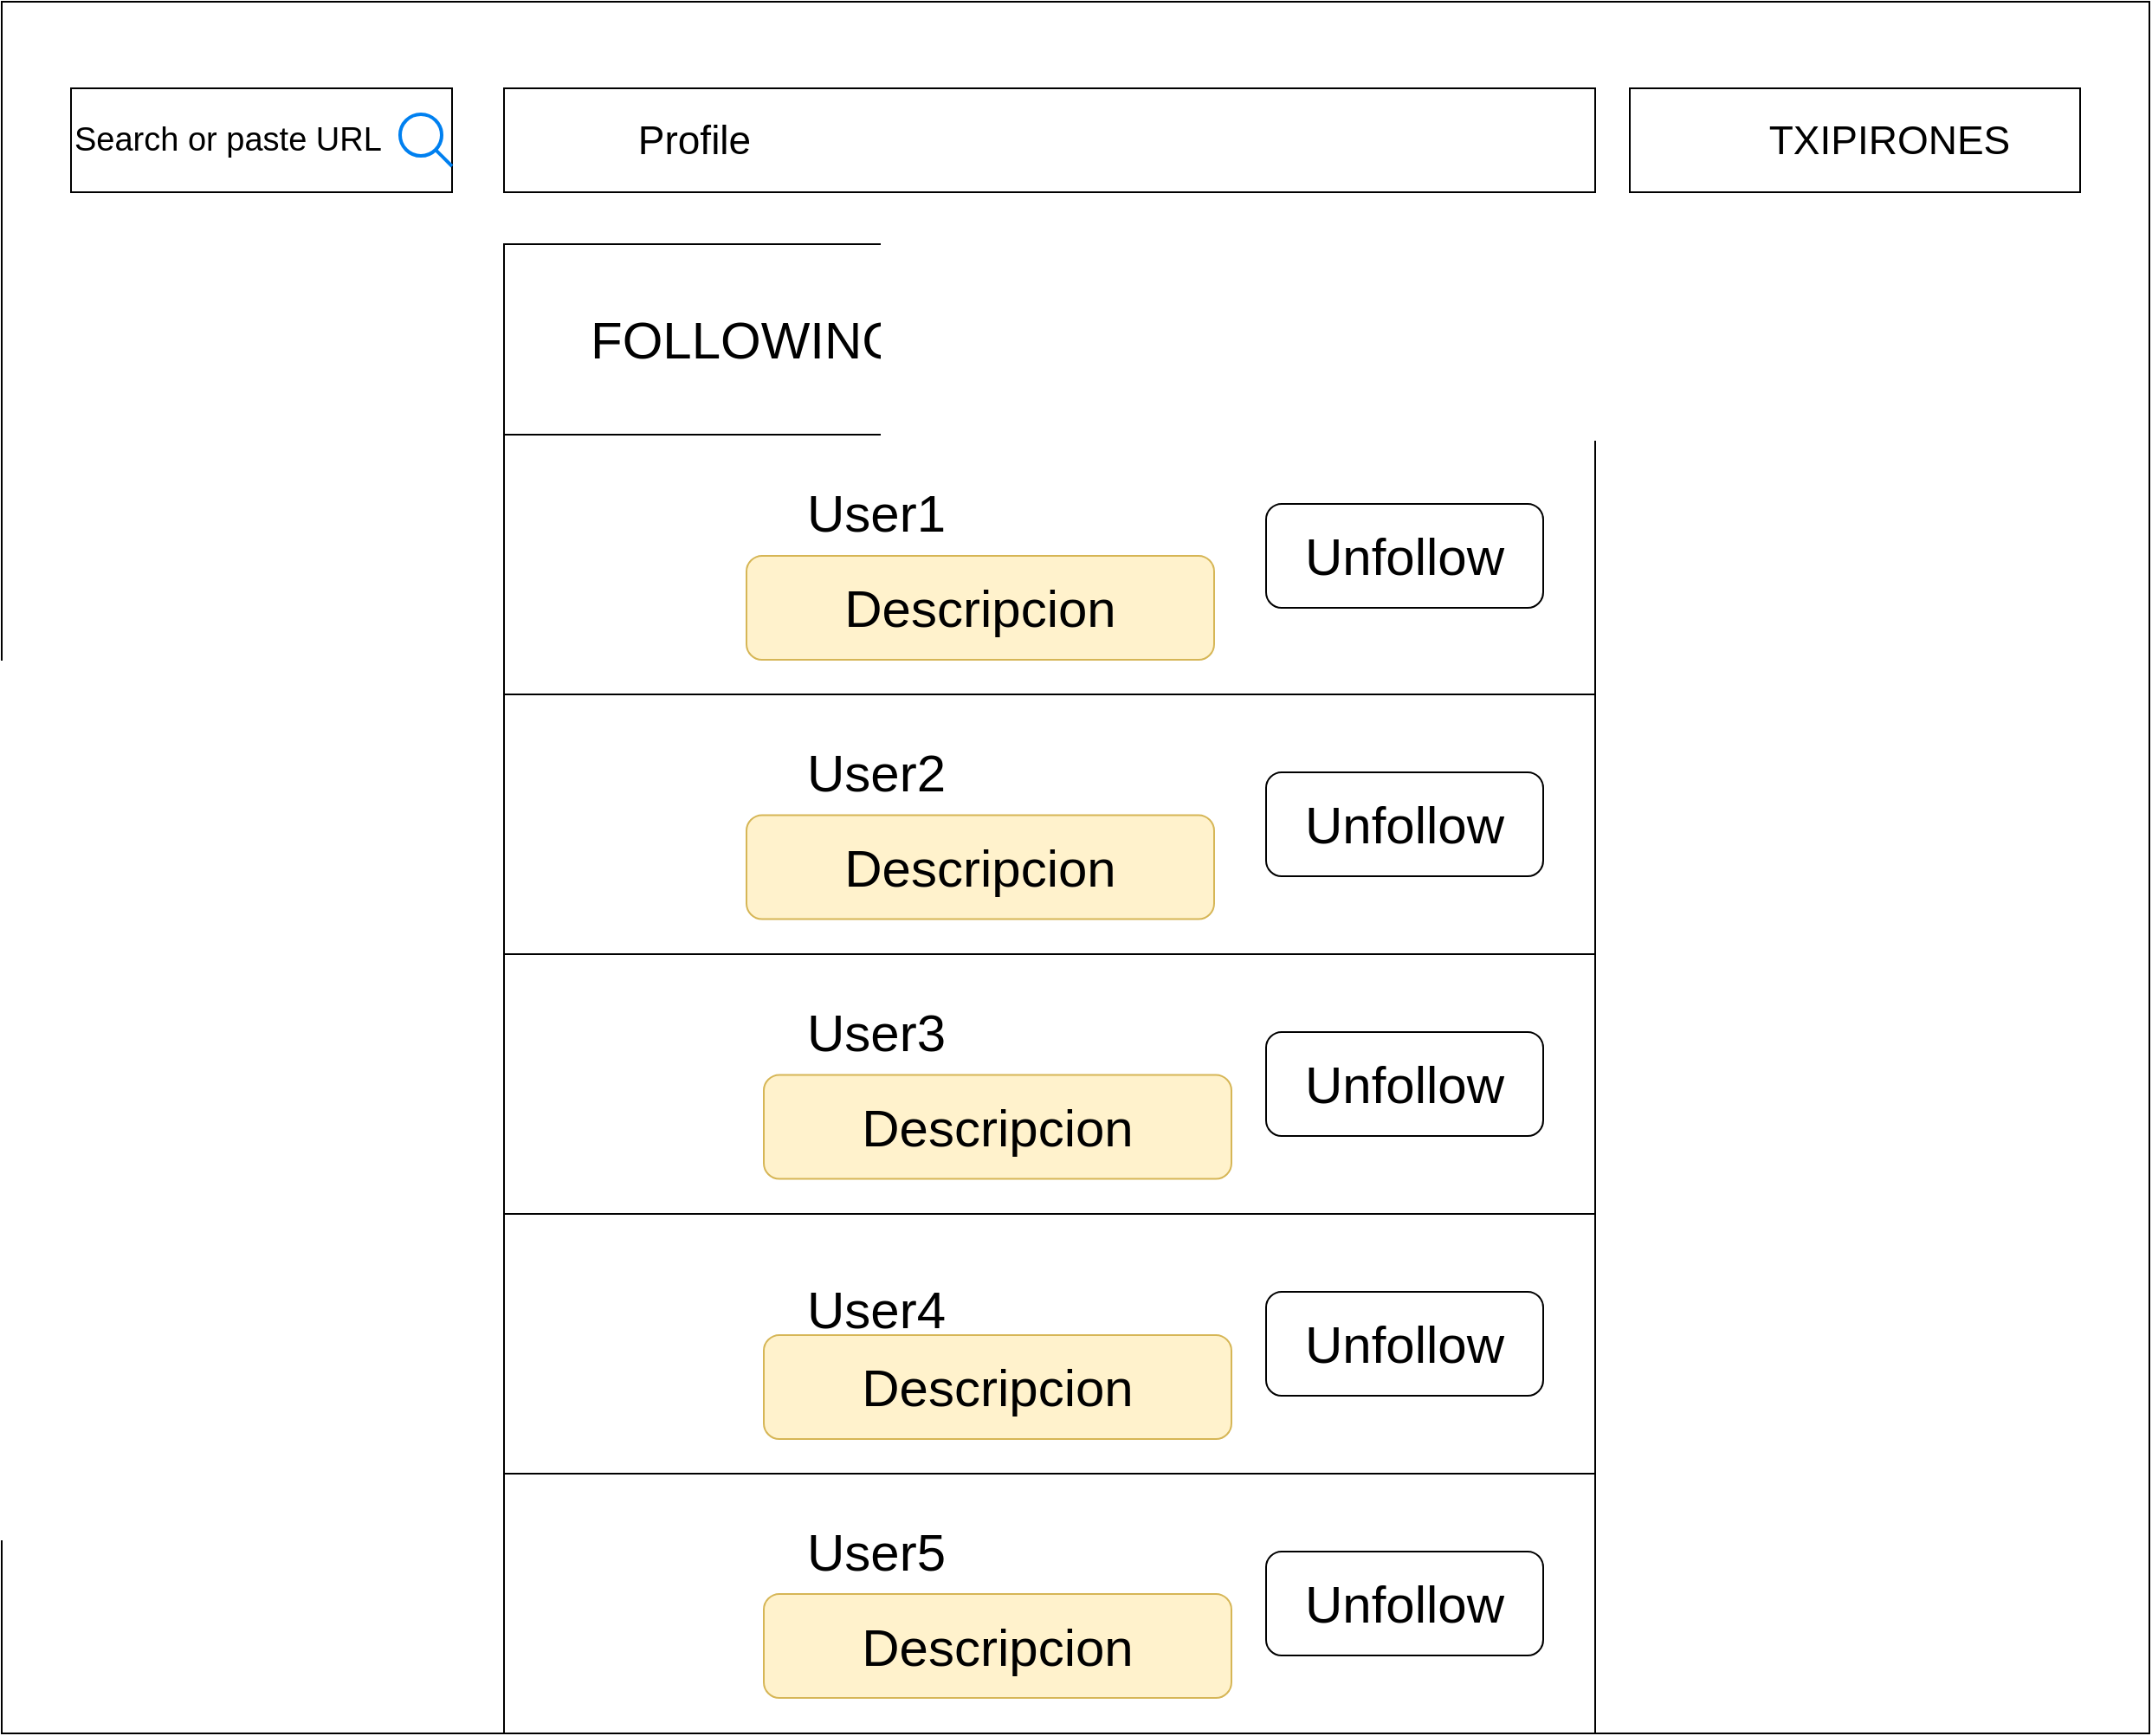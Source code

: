 <mxfile version="20.8.22" type="github">
  <diagram name="Página-1" id="eguhs_-sY783CGGgOO-z">
    <mxGraphModel dx="2100" dy="1098" grid="1" gridSize="10" guides="1" tooltips="1" connect="1" arrows="1" fold="1" page="1" pageScale="1" pageWidth="827" pageHeight="1169" math="0" shadow="0">
      <root>
        <mxCell id="0" />
        <mxCell id="1" parent="0" />
        <mxCell id="vL0PnxdjfOWZ-NDqDRy9-1" value="" style="rounded=0;whiteSpace=wrap;html=1;fontFamily=Helvetica;fontSize=19;" vertex="1" parent="1">
          <mxGeometry width="1240" height="1000" as="geometry" />
        </mxCell>
        <mxCell id="vL0PnxdjfOWZ-NDqDRy9-2" value="&lt;span style=&quot;font-size: 19px;&quot;&gt;Search or paste URL&lt;/span&gt;" style="rounded=0;whiteSpace=wrap;html=1;align=left;" vertex="1" parent="1">
          <mxGeometry x="40" y="50" width="220" height="60" as="geometry" />
        </mxCell>
        <mxCell id="vL0PnxdjfOWZ-NDqDRy9-3" value="" style="rounded=0;whiteSpace=wrap;html=1;align=left;" vertex="1" parent="1">
          <mxGeometry x="290" y="50" width="630" height="60" as="geometry" />
        </mxCell>
        <mxCell id="vL0PnxdjfOWZ-NDqDRy9-4" value="" style="rounded=0;whiteSpace=wrap;html=1;" vertex="1" parent="1">
          <mxGeometry x="940" y="50" width="260" height="60" as="geometry" />
        </mxCell>
        <mxCell id="vL0PnxdjfOWZ-NDqDRy9-5" value="" style="html=1;verticalLabelPosition=bottom;align=center;labelBackgroundColor=#ffffff;verticalAlign=top;strokeWidth=2;strokeColor=#0080F0;shadow=0;dashed=0;shape=mxgraph.ios7.icons.looking_glass;fontSize=19;" vertex="1" parent="1">
          <mxGeometry x="230" y="65" width="30" height="30" as="geometry" />
        </mxCell>
        <mxCell id="vL0PnxdjfOWZ-NDqDRy9-6" value="&lt;font style=&quot;font-size: 23px;&quot;&gt;Profile&lt;/font&gt;" style="text;html=1;strokeColor=none;fillColor=none;align=center;verticalAlign=middle;whiteSpace=wrap;rounded=0;fontSize=21;" vertex="1" parent="1">
          <mxGeometry x="350" y="55" width="100" height="50" as="geometry" />
        </mxCell>
        <mxCell id="vL0PnxdjfOWZ-NDqDRy9-7" value="" style="shape=image;html=1;verticalAlign=top;verticalLabelPosition=bottom;labelBackgroundColor=#ffffff;imageAspect=0;aspect=fixed;image=https://cdn1.iconfinder.com/data/icons/sea-24/32/Artboard_26sea-128.png;fontSize=23;" vertex="1" parent="1">
          <mxGeometry x="310" y="55" width="48" height="48" as="geometry" />
        </mxCell>
        <mxCell id="vL0PnxdjfOWZ-NDqDRy9-8" value="" style="shape=image;html=1;verticalAlign=top;verticalLabelPosition=bottom;labelBackgroundColor=#ffffff;imageAspect=0;aspect=fixed;image=https://cdn1.iconfinder.com/data/icons/sea-24/32/Artboard_10sea-128.png;fontSize=23;" vertex="1" parent="1">
          <mxGeometry x="960" y="56" width="48" height="48" as="geometry" />
        </mxCell>
        <mxCell id="vL0PnxdjfOWZ-NDqDRy9-9" value="TXIPIRONES" style="text;html=1;strokeColor=none;fillColor=none;align=center;verticalAlign=middle;whiteSpace=wrap;rounded=0;fontSize=23;" vertex="1" parent="1">
          <mxGeometry x="1060" y="65" width="60" height="30" as="geometry" />
        </mxCell>
        <mxCell id="vL0PnxdjfOWZ-NDqDRy9-31" value="" style="rounded=0;whiteSpace=wrap;html=1;fontFamily=Helvetica;fontSize=23;" vertex="1" parent="1">
          <mxGeometry x="290" y="140" width="630" height="860" as="geometry" />
        </mxCell>
        <mxCell id="vL0PnxdjfOWZ-NDqDRy9-52" value="" style="rounded=0;whiteSpace=wrap;html=1;" vertex="1" parent="1">
          <mxGeometry x="290" y="250" width="630" height="150" as="geometry" />
        </mxCell>
        <mxCell id="vL0PnxdjfOWZ-NDqDRy9-53" value="" style="rounded=0;whiteSpace=wrap;html=1;" vertex="1" parent="1">
          <mxGeometry x="290" y="400" width="630" height="150" as="geometry" />
        </mxCell>
        <mxCell id="vL0PnxdjfOWZ-NDqDRy9-54" value="" style="rounded=0;whiteSpace=wrap;html=1;" vertex="1" parent="1">
          <mxGeometry x="290" y="550" width="630" height="150" as="geometry" />
        </mxCell>
        <mxCell id="vL0PnxdjfOWZ-NDqDRy9-55" value="" style="rounded=0;whiteSpace=wrap;html=1;" vertex="1" parent="1">
          <mxGeometry x="290" y="700" width="630" height="150" as="geometry" />
        </mxCell>
        <mxCell id="vL0PnxdjfOWZ-NDqDRy9-56" value="" style="rounded=0;whiteSpace=wrap;html=1;" vertex="1" parent="1">
          <mxGeometry x="290" y="850" width="630" height="150" as="geometry" />
        </mxCell>
        <mxCell id="vL0PnxdjfOWZ-NDqDRy9-58" value="" style="shape=image;html=1;verticalAlign=top;verticalLabelPosition=bottom;labelBackgroundColor=#ffffff;imageAspect=0;aspect=fixed;image=https://cdn1.iconfinder.com/data/icons/ui-essential-17/32/UI_Essential_Outline_1_essential-app-ui-avatar-profile-user-account-128.png;fontFamily=Helvetica;fontSize=23;" vertex="1" parent="1">
          <mxGeometry x="310" y="270.5" width="109.5" height="109.5" as="geometry" />
        </mxCell>
        <mxCell id="vL0PnxdjfOWZ-NDqDRy9-59" value="" style="shape=image;html=1;verticalAlign=top;verticalLabelPosition=bottom;labelBackgroundColor=#ffffff;imageAspect=0;aspect=fixed;image=https://cdn1.iconfinder.com/data/icons/ui-essential-17/32/UI_Essential_Outline_1_essential-app-ui-avatar-profile-user-account-128.png;fontFamily=Helvetica;fontSize=23;" vertex="1" parent="1">
          <mxGeometry x="310" y="420.25" width="109.5" height="109.5" as="geometry" />
        </mxCell>
        <mxCell id="vL0PnxdjfOWZ-NDqDRy9-60" value="" style="shape=image;html=1;verticalAlign=top;verticalLabelPosition=bottom;labelBackgroundColor=#ffffff;imageAspect=0;aspect=fixed;image=https://cdn1.iconfinder.com/data/icons/ui-essential-17/32/UI_Essential_Outline_1_essential-app-ui-avatar-profile-user-account-128.png;fontFamily=Helvetica;fontSize=23;" vertex="1" parent="1">
          <mxGeometry x="310" y="570.25" width="109.5" height="109.5" as="geometry" />
        </mxCell>
        <mxCell id="vL0PnxdjfOWZ-NDqDRy9-61" value="" style="shape=image;html=1;verticalAlign=top;verticalLabelPosition=bottom;labelBackgroundColor=#ffffff;imageAspect=0;aspect=fixed;image=https://cdn1.iconfinder.com/data/icons/ui-essential-17/32/UI_Essential_Outline_1_essential-app-ui-avatar-profile-user-account-128.png;fontFamily=Helvetica;fontSize=23;" vertex="1" parent="1">
          <mxGeometry x="310" y="720.25" width="109.5" height="109.5" as="geometry" />
        </mxCell>
        <mxCell id="vL0PnxdjfOWZ-NDqDRy9-62" value="" style="shape=image;html=1;verticalAlign=top;verticalLabelPosition=bottom;labelBackgroundColor=#ffffff;imageAspect=0;aspect=fixed;image=https://cdn1.iconfinder.com/data/icons/ui-essential-17/32/UI_Essential_Outline_1_essential-app-ui-avatar-profile-user-account-128.png;fontFamily=Helvetica;fontSize=23;" vertex="1" parent="1">
          <mxGeometry x="310" y="870" width="109.5" height="109.5" as="geometry" />
        </mxCell>
        <mxCell id="vL0PnxdjfOWZ-NDqDRy9-64" value="&lt;font style=&quot;font-size: 30px;&quot;&gt;User1&lt;/font&gt;" style="text;html=1;strokeColor=none;fillColor=none;align=center;verticalAlign=middle;whiteSpace=wrap;rounded=0;fontSize=23;fontFamily=Helvetica;" vertex="1" parent="1">
          <mxGeometry x="450" y="280" width="110" height="30" as="geometry" />
        </mxCell>
        <mxCell id="vL0PnxdjfOWZ-NDqDRy9-65" value="&lt;font style=&quot;font-size: 30px;&quot;&gt;User2&lt;/font&gt;" style="text;html=1;strokeColor=none;fillColor=none;align=center;verticalAlign=middle;whiteSpace=wrap;rounded=0;fontSize=23;fontFamily=Helvetica;" vertex="1" parent="1">
          <mxGeometry x="450" y="430" width="110" height="30" as="geometry" />
        </mxCell>
        <mxCell id="vL0PnxdjfOWZ-NDqDRy9-66" value="&lt;font style=&quot;font-size: 30px;&quot;&gt;User3&lt;/font&gt;" style="text;html=1;strokeColor=none;fillColor=none;align=center;verticalAlign=middle;whiteSpace=wrap;rounded=0;fontSize=23;fontFamily=Helvetica;" vertex="1" parent="1">
          <mxGeometry x="450" y="580" width="110" height="30" as="geometry" />
        </mxCell>
        <mxCell id="vL0PnxdjfOWZ-NDqDRy9-67" value="&lt;font style=&quot;font-size: 30px;&quot;&gt;User4&lt;/font&gt;" style="text;html=1;strokeColor=none;fillColor=none;align=center;verticalAlign=middle;whiteSpace=wrap;rounded=0;fontSize=23;fontFamily=Helvetica;" vertex="1" parent="1">
          <mxGeometry x="450" y="740" width="110" height="30" as="geometry" />
        </mxCell>
        <mxCell id="vL0PnxdjfOWZ-NDqDRy9-68" value="&lt;font style=&quot;font-size: 30px;&quot;&gt;User5&lt;/font&gt;" style="text;html=1;strokeColor=none;fillColor=none;align=center;verticalAlign=middle;whiteSpace=wrap;rounded=0;fontSize=23;fontFamily=Helvetica;" vertex="1" parent="1">
          <mxGeometry x="450" y="880" width="110" height="30" as="geometry" />
        </mxCell>
        <mxCell id="vL0PnxdjfOWZ-NDqDRy9-69" value="FOLLOWING" style="text;html=1;strokeColor=none;fillColor=none;align=center;verticalAlign=middle;whiteSpace=wrap;rounded=0;fontSize=30;" vertex="1" parent="1">
          <mxGeometry x="400" y="180" width="60" height="30" as="geometry" />
        </mxCell>
        <mxCell id="vL0PnxdjfOWZ-NDqDRy9-70" value="Unfollow" style="rounded=1;whiteSpace=wrap;html=1;fontSize=30;" vertex="1" parent="1">
          <mxGeometry x="730" y="290" width="160" height="60" as="geometry" />
        </mxCell>
        <mxCell id="vL0PnxdjfOWZ-NDqDRy9-71" value="Unfollow" style="rounded=1;whiteSpace=wrap;html=1;fontSize=30;" vertex="1" parent="1">
          <mxGeometry x="730" y="445" width="160" height="60" as="geometry" />
        </mxCell>
        <mxCell id="vL0PnxdjfOWZ-NDqDRy9-72" value="Unfollow" style="rounded=1;whiteSpace=wrap;html=1;fontSize=30;" vertex="1" parent="1">
          <mxGeometry x="730" y="595" width="160" height="60" as="geometry" />
        </mxCell>
        <mxCell id="vL0PnxdjfOWZ-NDqDRy9-73" value="Unfollow" style="rounded=1;whiteSpace=wrap;html=1;fontSize=30;" vertex="1" parent="1">
          <mxGeometry x="730" y="745" width="160" height="60" as="geometry" />
        </mxCell>
        <mxCell id="vL0PnxdjfOWZ-NDqDRy9-74" value="Unfollow" style="rounded=1;whiteSpace=wrap;html=1;fontSize=30;" vertex="1" parent="1">
          <mxGeometry x="730" y="895" width="160" height="60" as="geometry" />
        </mxCell>
        <mxCell id="vL0PnxdjfOWZ-NDqDRy9-75" value="Descripcion" style="rounded=1;whiteSpace=wrap;html=1;fontSize=30;fillColor=#fff2cc;strokeColor=#d6b656;" vertex="1" parent="1">
          <mxGeometry x="430" y="320" width="270" height="60" as="geometry" />
        </mxCell>
        <mxCell id="vL0PnxdjfOWZ-NDqDRy9-76" value="Descripcion" style="rounded=1;whiteSpace=wrap;html=1;fontSize=30;fillColor=#fff2cc;strokeColor=#d6b656;" vertex="1" parent="1">
          <mxGeometry x="430" y="469.75" width="270" height="60" as="geometry" />
        </mxCell>
        <mxCell id="vL0PnxdjfOWZ-NDqDRy9-77" value="Descripcion" style="rounded=1;whiteSpace=wrap;html=1;fontSize=30;fillColor=#fff2cc;strokeColor=#d6b656;" vertex="1" parent="1">
          <mxGeometry x="440" y="619.75" width="270" height="60" as="geometry" />
        </mxCell>
        <mxCell id="vL0PnxdjfOWZ-NDqDRy9-78" value="Descripcion" style="rounded=1;whiteSpace=wrap;html=1;fontSize=30;fillColor=#fff2cc;strokeColor=#d6b656;" vertex="1" parent="1">
          <mxGeometry x="440" y="770" width="270" height="60" as="geometry" />
        </mxCell>
        <mxCell id="vL0PnxdjfOWZ-NDqDRy9-79" value="Descripcion" style="rounded=1;whiteSpace=wrap;html=1;fontSize=30;fillColor=#fff2cc;strokeColor=#d6b656;" vertex="1" parent="1">
          <mxGeometry x="440" y="919.5" width="270" height="60" as="geometry" />
        </mxCell>
      </root>
    </mxGraphModel>
  </diagram>
</mxfile>
